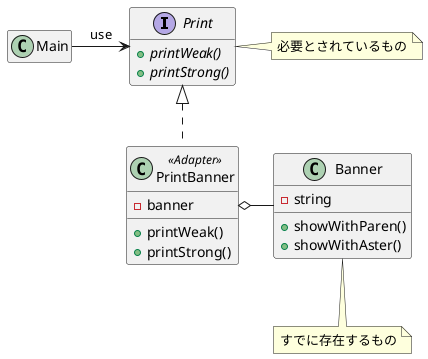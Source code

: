 @startuml

skinparam shadowing false
hide empty methods
hide empty fields

interface Print{
    + {abstract}printWeak()
    + {abstract}printStrong()
}
note right: 必要とされているもの

class Banner{
    - string
    + showWithParen()
    + showWithAster()
}
note bottom: すでに存在するもの

class Main

class PrintBanner<<Adapter>> implements Print{
    - banner
    + printWeak()
    + printStrong()
}

Main -> Print: use
PrintBanner o- Banner

@enduml